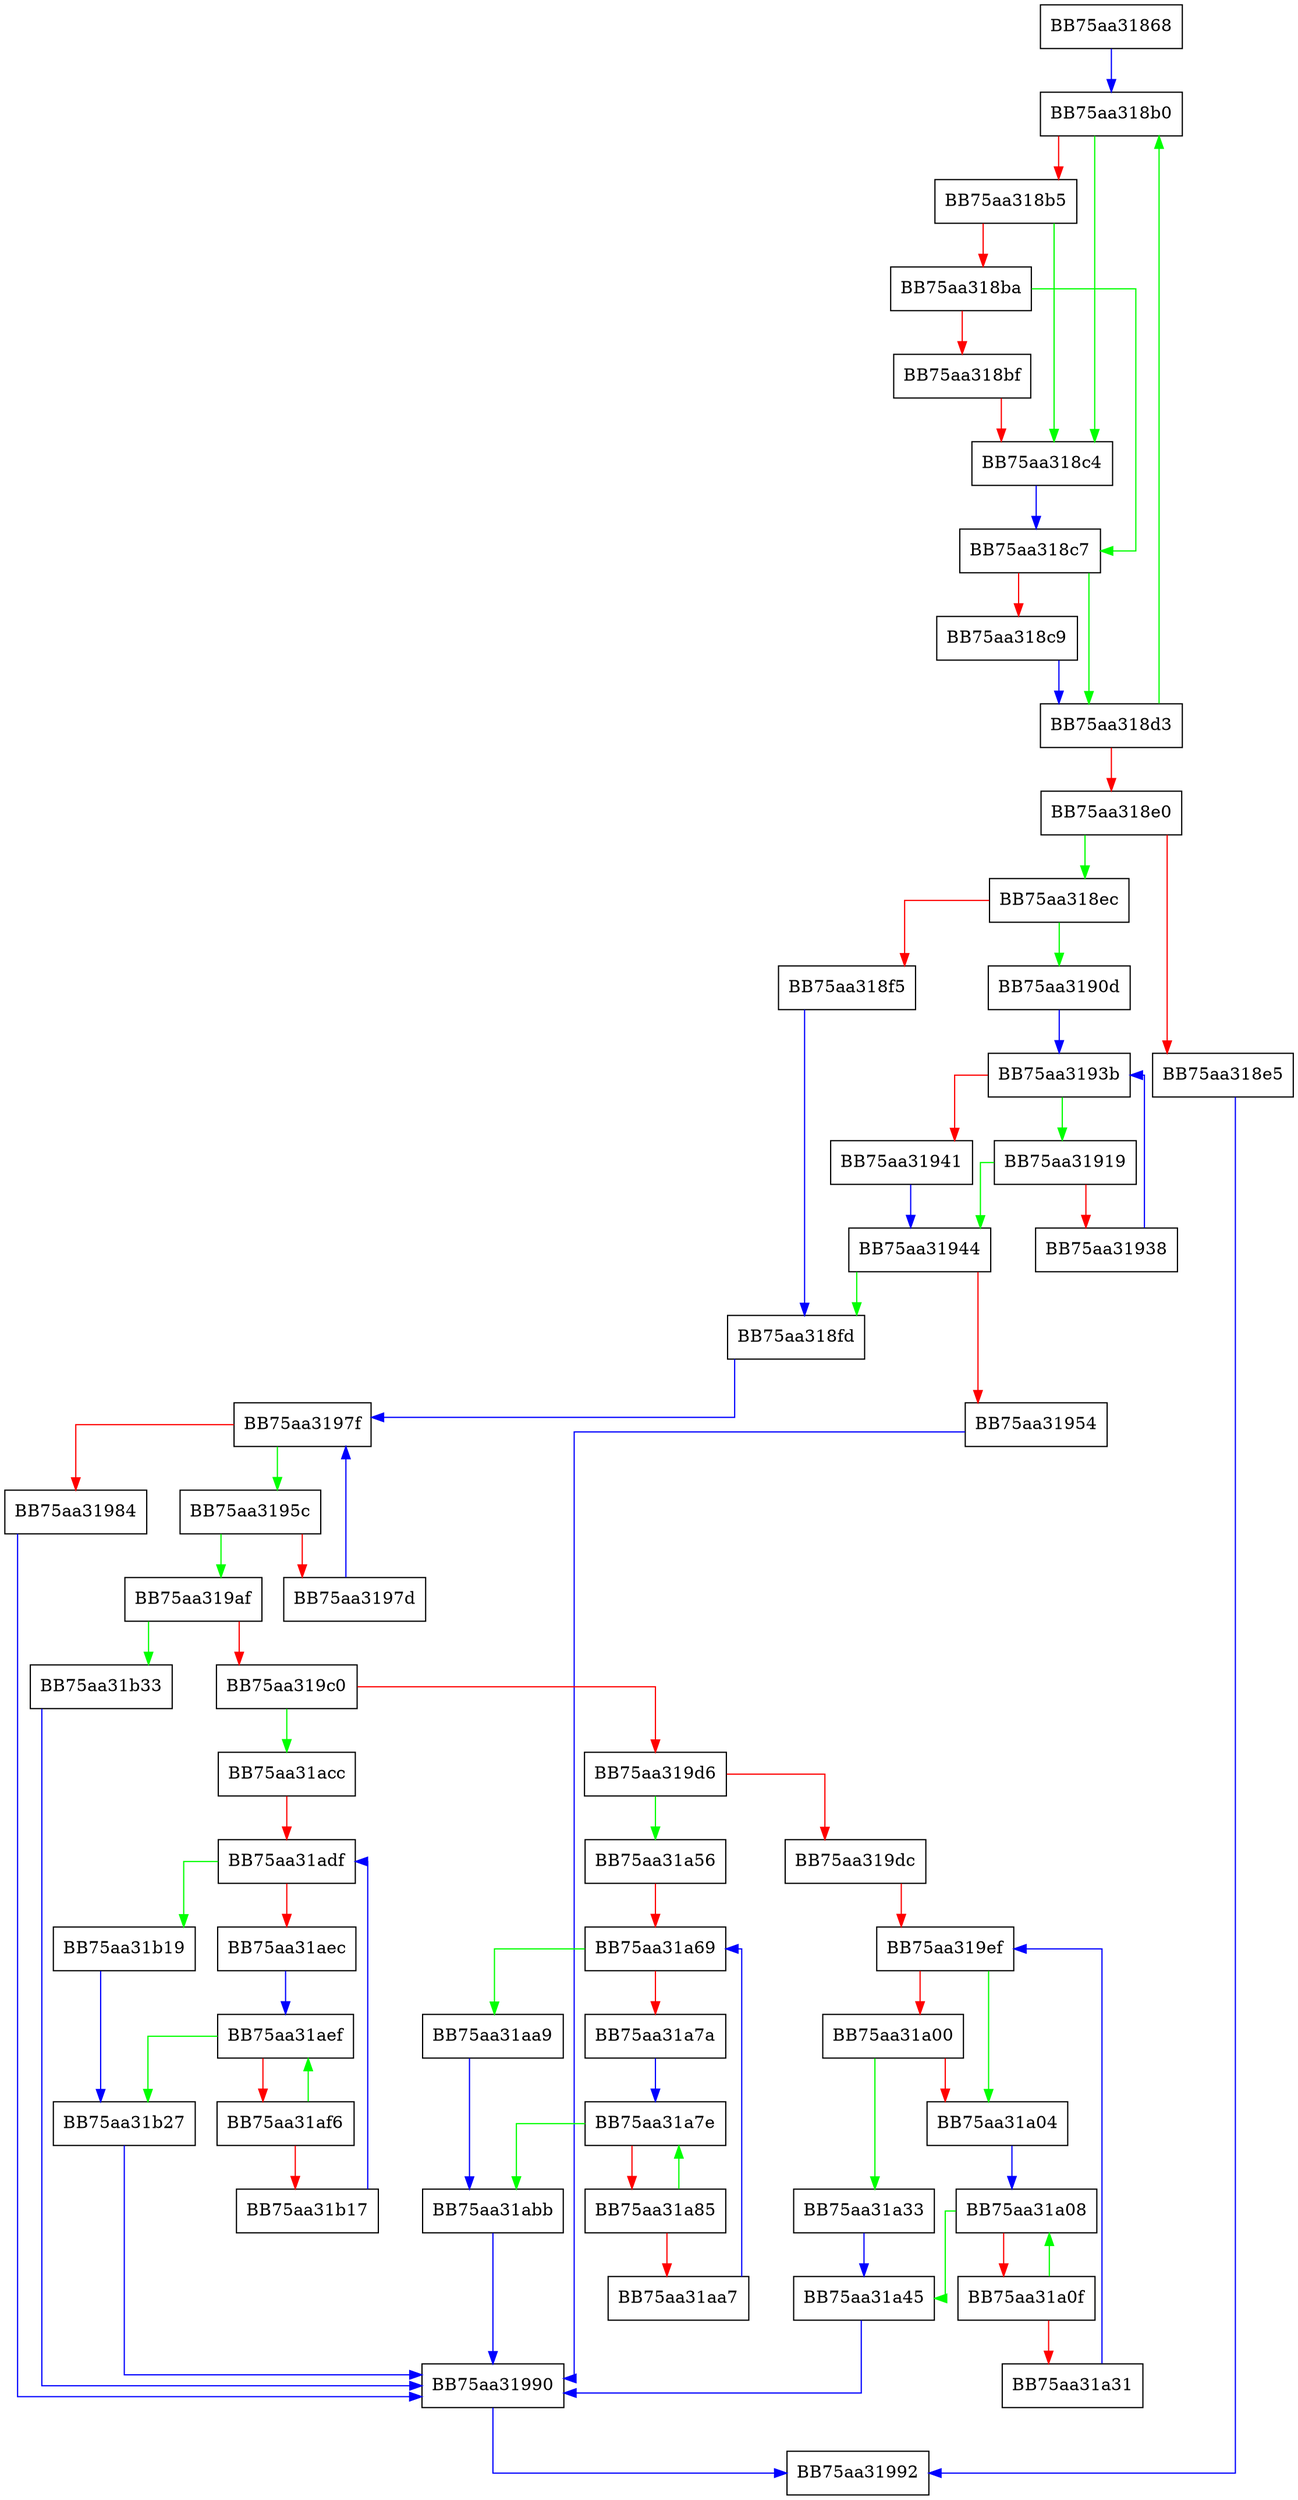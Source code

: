 digraph next {
  node [shape="box"];
  graph [splines=ortho];
  BB75aa31868 -> BB75aa318b0 [color="blue"];
  BB75aa318b0 -> BB75aa318c4 [color="green"];
  BB75aa318b0 -> BB75aa318b5 [color="red"];
  BB75aa318b5 -> BB75aa318c4 [color="green"];
  BB75aa318b5 -> BB75aa318ba [color="red"];
  BB75aa318ba -> BB75aa318c7 [color="green"];
  BB75aa318ba -> BB75aa318bf [color="red"];
  BB75aa318bf -> BB75aa318c4 [color="red"];
  BB75aa318c4 -> BB75aa318c7 [color="blue"];
  BB75aa318c7 -> BB75aa318d3 [color="green"];
  BB75aa318c7 -> BB75aa318c9 [color="red"];
  BB75aa318c9 -> BB75aa318d3 [color="blue"];
  BB75aa318d3 -> BB75aa318b0 [color="green"];
  BB75aa318d3 -> BB75aa318e0 [color="red"];
  BB75aa318e0 -> BB75aa318ec [color="green"];
  BB75aa318e0 -> BB75aa318e5 [color="red"];
  BB75aa318e5 -> BB75aa31992 [color="blue"];
  BB75aa318ec -> BB75aa3190d [color="green"];
  BB75aa318ec -> BB75aa318f5 [color="red"];
  BB75aa318f5 -> BB75aa318fd [color="blue"];
  BB75aa318fd -> BB75aa3197f [color="blue"];
  BB75aa3190d -> BB75aa3193b [color="blue"];
  BB75aa31919 -> BB75aa31944 [color="green"];
  BB75aa31919 -> BB75aa31938 [color="red"];
  BB75aa31938 -> BB75aa3193b [color="blue"];
  BB75aa3193b -> BB75aa31919 [color="green"];
  BB75aa3193b -> BB75aa31941 [color="red"];
  BB75aa31941 -> BB75aa31944 [color="blue"];
  BB75aa31944 -> BB75aa318fd [color="green"];
  BB75aa31944 -> BB75aa31954 [color="red"];
  BB75aa31954 -> BB75aa31990 [color="blue"];
  BB75aa3195c -> BB75aa319af [color="green"];
  BB75aa3195c -> BB75aa3197d [color="red"];
  BB75aa3197d -> BB75aa3197f [color="blue"];
  BB75aa3197f -> BB75aa3195c [color="green"];
  BB75aa3197f -> BB75aa31984 [color="red"];
  BB75aa31984 -> BB75aa31990 [color="blue"];
  BB75aa31990 -> BB75aa31992 [color="blue"];
  BB75aa319af -> BB75aa31b33 [color="green"];
  BB75aa319af -> BB75aa319c0 [color="red"];
  BB75aa319c0 -> BB75aa31acc [color="green"];
  BB75aa319c0 -> BB75aa319d6 [color="red"];
  BB75aa319d6 -> BB75aa31a56 [color="green"];
  BB75aa319d6 -> BB75aa319dc [color="red"];
  BB75aa319dc -> BB75aa319ef [color="red"];
  BB75aa319ef -> BB75aa31a04 [color="green"];
  BB75aa319ef -> BB75aa31a00 [color="red"];
  BB75aa31a00 -> BB75aa31a33 [color="green"];
  BB75aa31a00 -> BB75aa31a04 [color="red"];
  BB75aa31a04 -> BB75aa31a08 [color="blue"];
  BB75aa31a08 -> BB75aa31a45 [color="green"];
  BB75aa31a08 -> BB75aa31a0f [color="red"];
  BB75aa31a0f -> BB75aa31a08 [color="green"];
  BB75aa31a0f -> BB75aa31a31 [color="red"];
  BB75aa31a31 -> BB75aa319ef [color="blue"];
  BB75aa31a33 -> BB75aa31a45 [color="blue"];
  BB75aa31a45 -> BB75aa31990 [color="blue"];
  BB75aa31a56 -> BB75aa31a69 [color="red"];
  BB75aa31a69 -> BB75aa31aa9 [color="green"];
  BB75aa31a69 -> BB75aa31a7a [color="red"];
  BB75aa31a7a -> BB75aa31a7e [color="blue"];
  BB75aa31a7e -> BB75aa31abb [color="green"];
  BB75aa31a7e -> BB75aa31a85 [color="red"];
  BB75aa31a85 -> BB75aa31a7e [color="green"];
  BB75aa31a85 -> BB75aa31aa7 [color="red"];
  BB75aa31aa7 -> BB75aa31a69 [color="blue"];
  BB75aa31aa9 -> BB75aa31abb [color="blue"];
  BB75aa31abb -> BB75aa31990 [color="blue"];
  BB75aa31acc -> BB75aa31adf [color="red"];
  BB75aa31adf -> BB75aa31b19 [color="green"];
  BB75aa31adf -> BB75aa31aec [color="red"];
  BB75aa31aec -> BB75aa31aef [color="blue"];
  BB75aa31aef -> BB75aa31b27 [color="green"];
  BB75aa31aef -> BB75aa31af6 [color="red"];
  BB75aa31af6 -> BB75aa31aef [color="green"];
  BB75aa31af6 -> BB75aa31b17 [color="red"];
  BB75aa31b17 -> BB75aa31adf [color="blue"];
  BB75aa31b19 -> BB75aa31b27 [color="blue"];
  BB75aa31b27 -> BB75aa31990 [color="blue"];
  BB75aa31b33 -> BB75aa31990 [color="blue"];
}